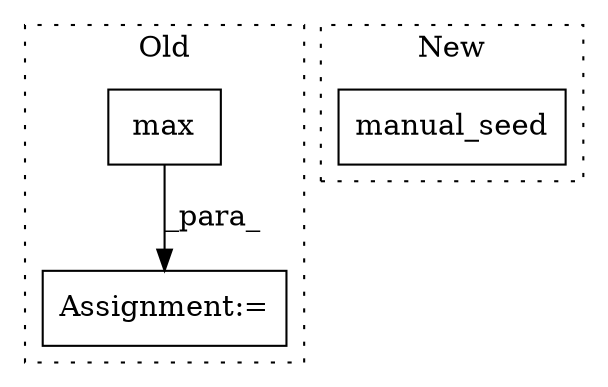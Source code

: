 digraph G {
subgraph cluster0 {
1 [label="max" a="32" s="402" l="5" shape="box"];
3 [label="Assignment:=" a="7" s="389" l="1" shape="box"];
label = "Old";
style="dotted";
}
subgraph cluster1 {
2 [label="manual_seed" a="32" s="724,741" l="12,1" shape="box"];
label = "New";
style="dotted";
}
1 -> 3 [label="_para_"];
}